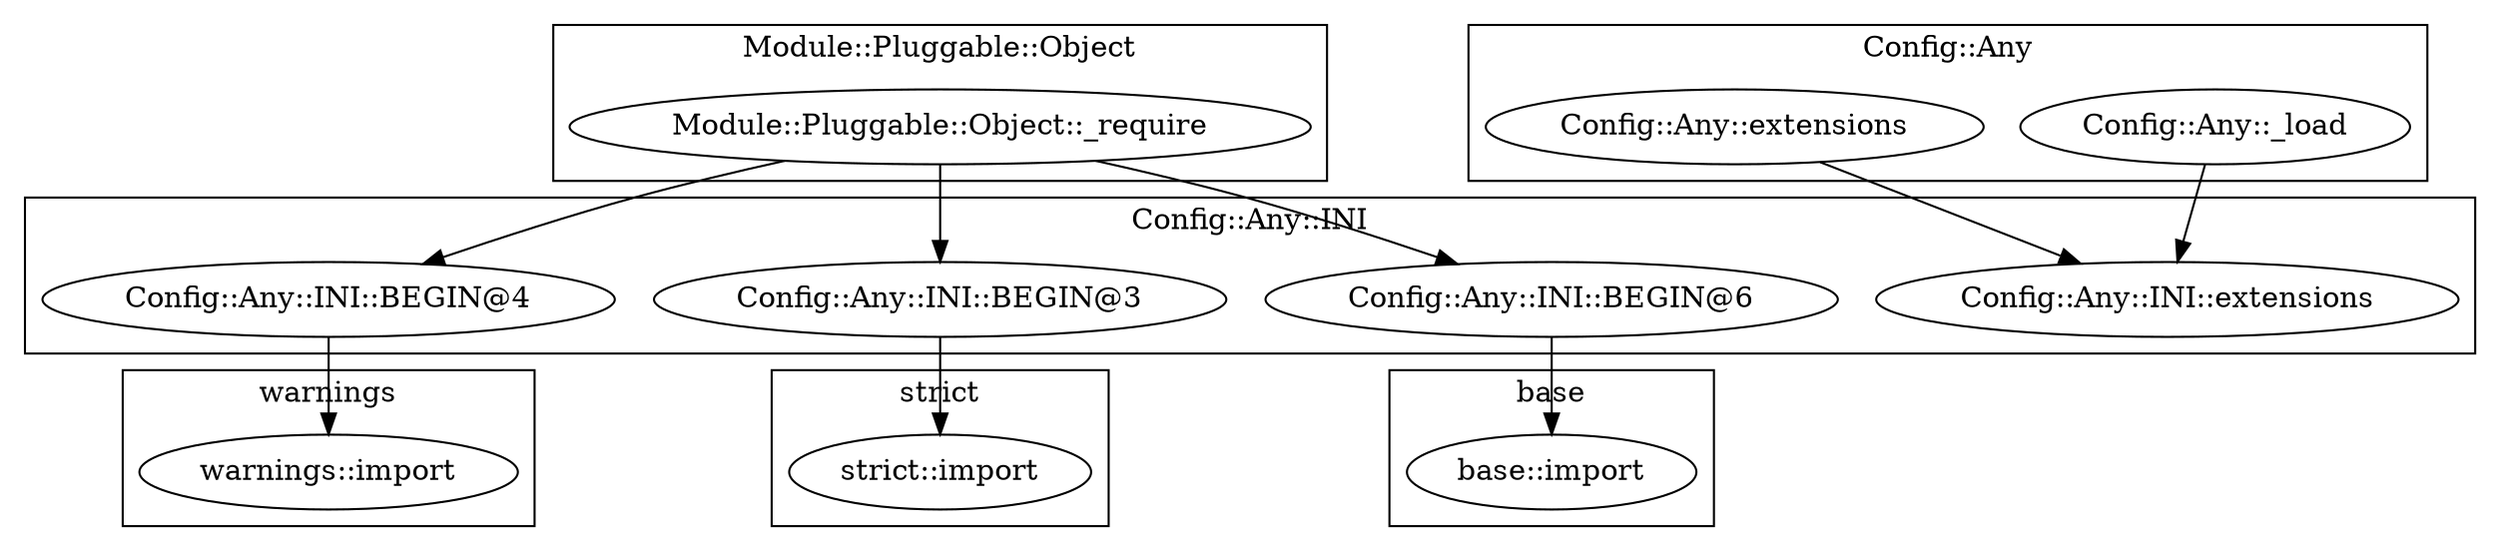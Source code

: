 digraph {
graph [overlap=false]
subgraph cluster_warnings {
	label="warnings";
	"warnings::import";
}
subgraph cluster_base {
	label="base";
	"base::import";
}
subgraph cluster_Module_Pluggable_Object {
	label="Module::Pluggable::Object";
	"Module::Pluggable::Object::_require";
}
subgraph cluster_Config_Any {
	label="Config::Any";
	"Config::Any::_load";
	"Config::Any::extensions";
}
subgraph cluster_Config_Any_INI {
	label="Config::Any::INI";
	"Config::Any::INI::extensions";
	"Config::Any::INI::BEGIN@4";
	"Config::Any::INI::BEGIN@3";
	"Config::Any::INI::BEGIN@6";
}
subgraph cluster_strict {
	label="strict";
	"strict::import";
}
"Config::Any::INI::BEGIN@3" -> "strict::import";
"Module::Pluggable::Object::_require" -> "Config::Any::INI::BEGIN@4";
"Config::Any::INI::BEGIN@6" -> "base::import";
"Config::Any::INI::BEGIN@4" -> "warnings::import";
"Module::Pluggable::Object::_require" -> "Config::Any::INI::BEGIN@6";
"Config::Any::_load" -> "Config::Any::INI::extensions";
"Config::Any::extensions" -> "Config::Any::INI::extensions";
"Module::Pluggable::Object::_require" -> "Config::Any::INI::BEGIN@3";
}
